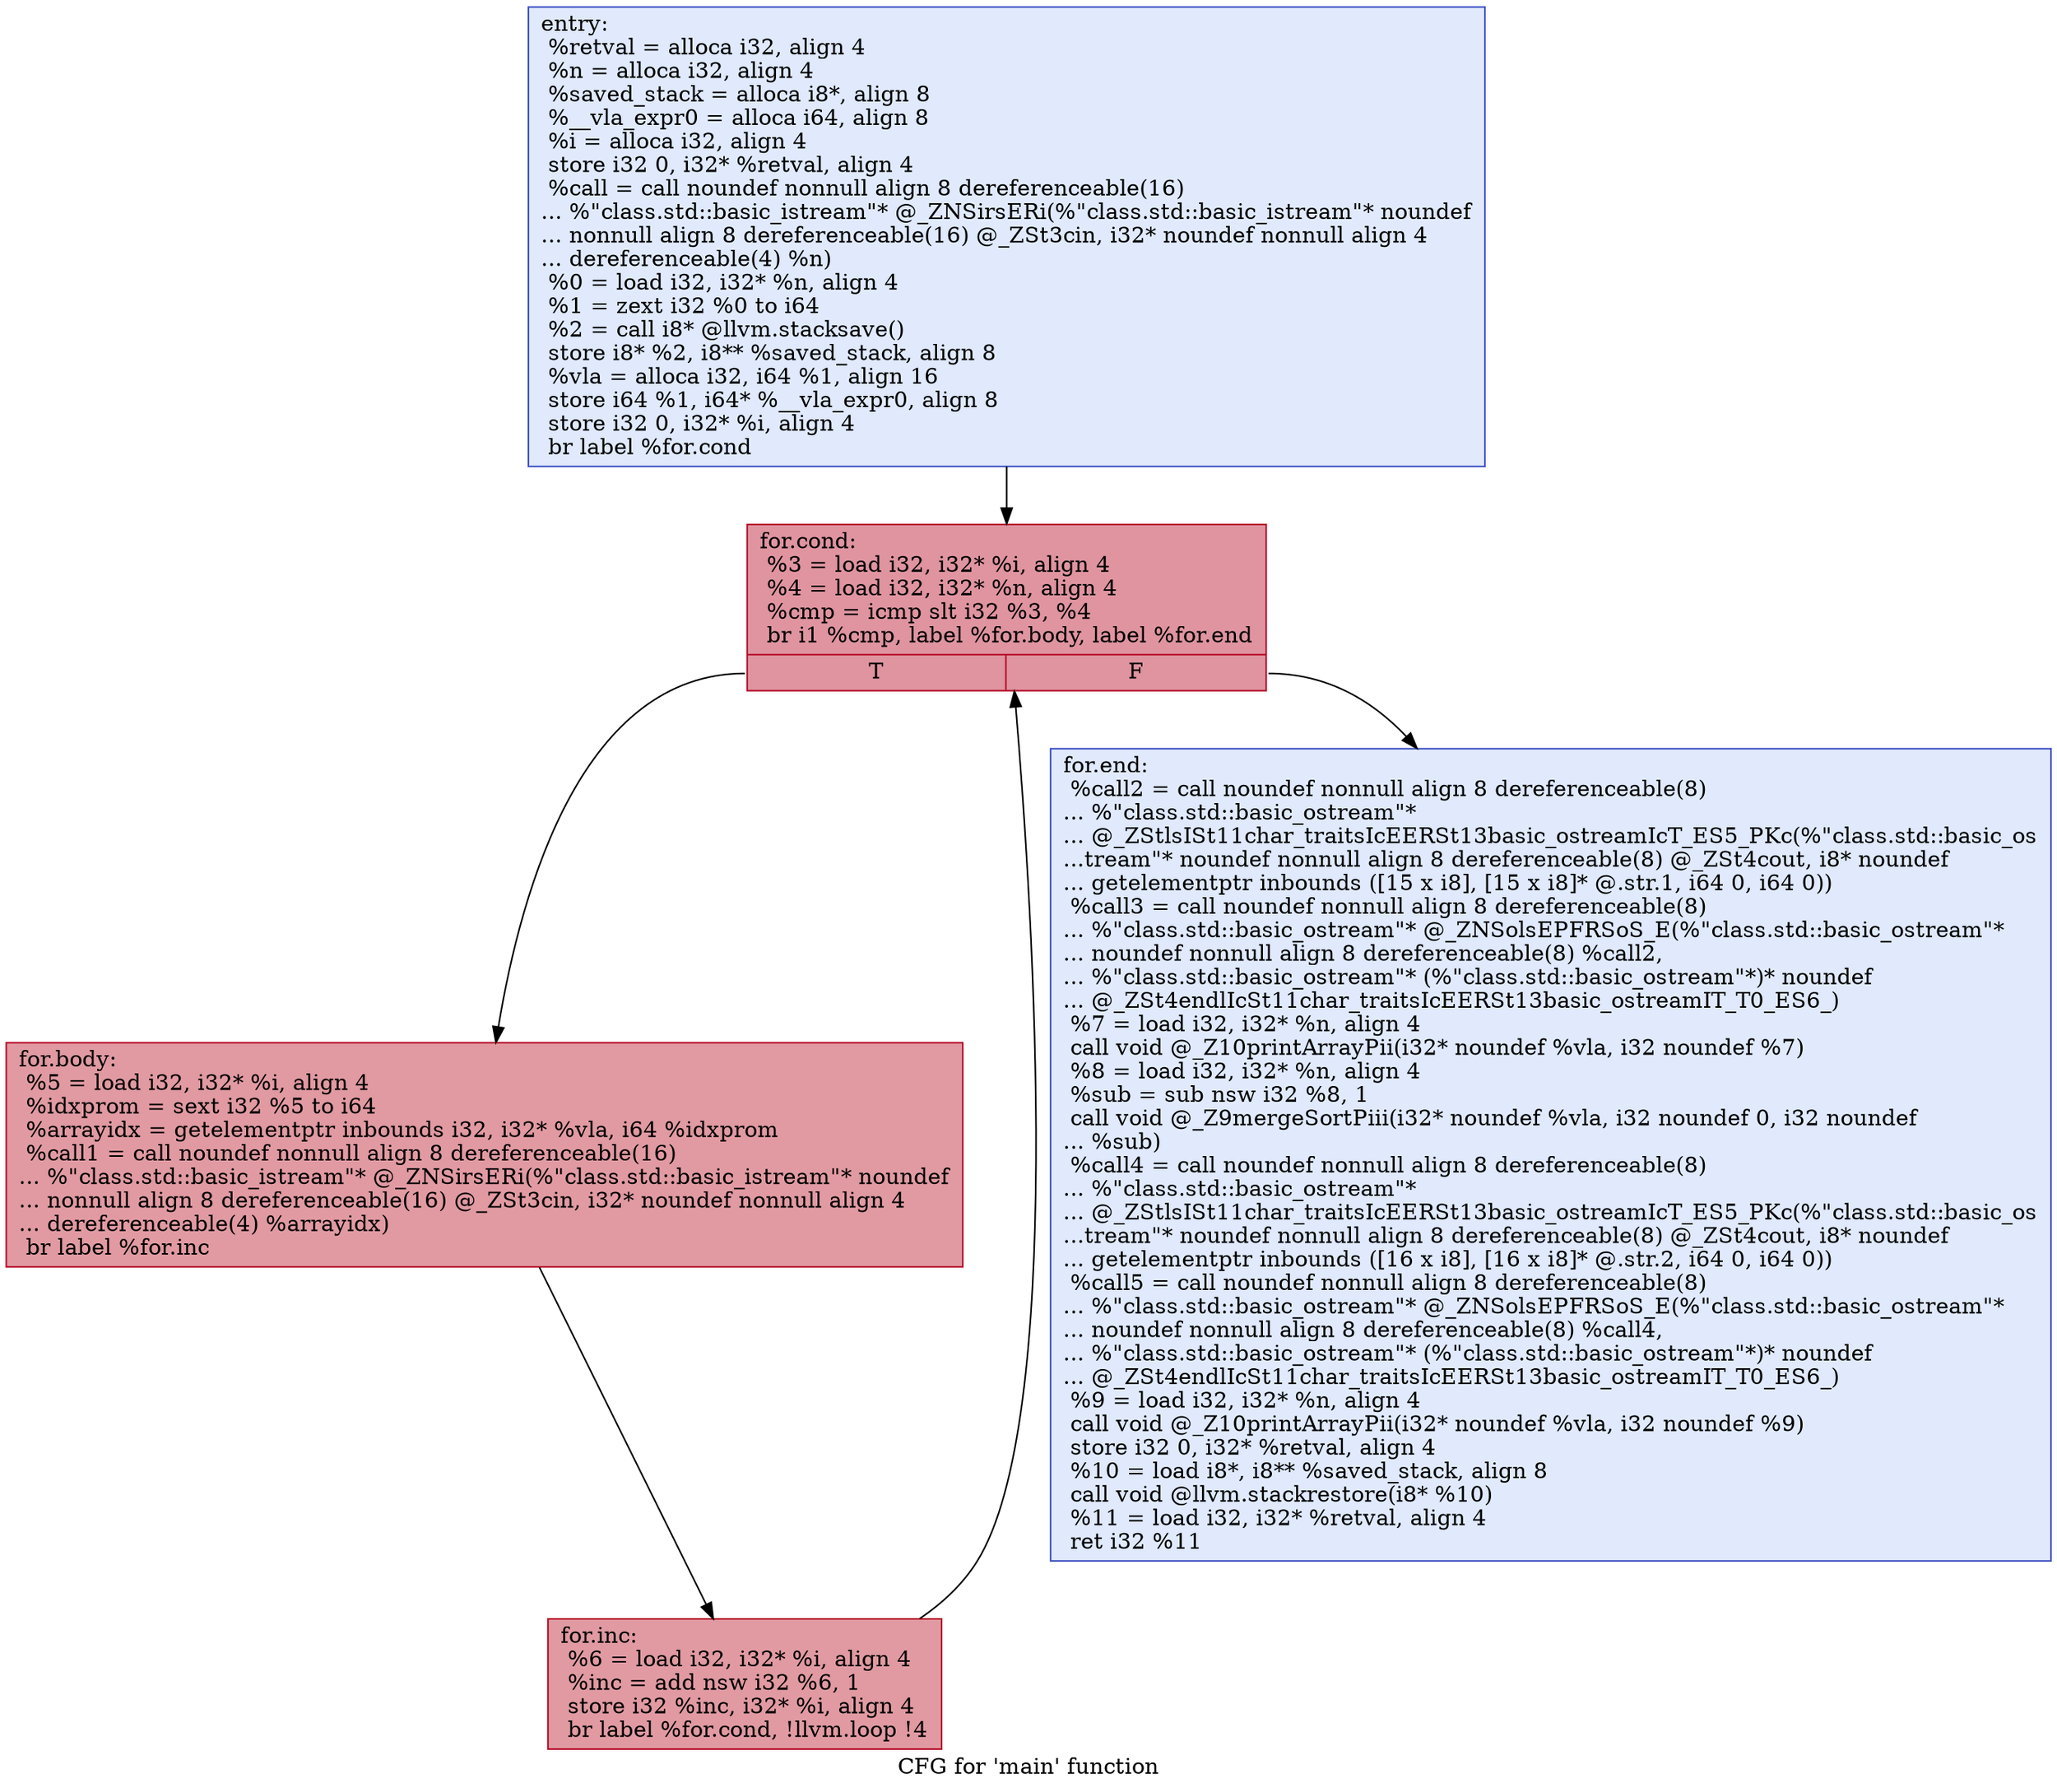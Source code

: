 digraph "CFG for 'main' function" {
	label="CFG for 'main' function";

	Node0x56090b3abbb0 [shape=record,color="#3d50c3ff", style=filled, fillcolor="#b9d0f970",label="{entry:\l  %retval = alloca i32, align 4\l  %n = alloca i32, align 4\l  %saved_stack = alloca i8*, align 8\l  %__vla_expr0 = alloca i64, align 8\l  %i = alloca i32, align 4\l  store i32 0, i32* %retval, align 4\l  %call = call noundef nonnull align 8 dereferenceable(16)\l... %\"class.std::basic_istream\"* @_ZNSirsERi(%\"class.std::basic_istream\"* noundef\l... nonnull align 8 dereferenceable(16) @_ZSt3cin, i32* noundef nonnull align 4\l... dereferenceable(4) %n)\l  %0 = load i32, i32* %n, align 4\l  %1 = zext i32 %0 to i64\l  %2 = call i8* @llvm.stacksave()\l  store i8* %2, i8** %saved_stack, align 8\l  %vla = alloca i32, i64 %1, align 16\l  store i64 %1, i64* %__vla_expr0, align 8\l  store i32 0, i32* %i, align 4\l  br label %for.cond\l}"];
	Node0x56090b3abbb0 -> Node0x56090b3ac7d0;
	Node0x56090b3ac7d0 [shape=record,color="#b70d28ff", style=filled, fillcolor="#b70d2870",label="{for.cond:                                         \l  %3 = load i32, i32* %i, align 4\l  %4 = load i32, i32* %n, align 4\l  %cmp = icmp slt i32 %3, %4\l  br i1 %cmp, label %for.body, label %for.end\l|{<s0>T|<s1>F}}"];
	Node0x56090b3ac7d0:s0 -> Node0x56090b3acae0;
	Node0x56090b3ac7d0:s1 -> Node0x56090b3acb30;
	Node0x56090b3acae0 [shape=record,color="#b70d28ff", style=filled, fillcolor="#bb1b2c70",label="{for.body:                                         \l  %5 = load i32, i32* %i, align 4\l  %idxprom = sext i32 %5 to i64\l  %arrayidx = getelementptr inbounds i32, i32* %vla, i64 %idxprom\l  %call1 = call noundef nonnull align 8 dereferenceable(16)\l... %\"class.std::basic_istream\"* @_ZNSirsERi(%\"class.std::basic_istream\"* noundef\l... nonnull align 8 dereferenceable(16) @_ZSt3cin, i32* noundef nonnull align 4\l... dereferenceable(4) %arrayidx)\l  br label %for.inc\l}"];
	Node0x56090b3acae0 -> Node0x56090b3ad170;
	Node0x56090b3ad170 [shape=record,color="#b70d28ff", style=filled, fillcolor="#bb1b2c70",label="{for.inc:                                          \l  %6 = load i32, i32* %i, align 4\l  %inc = add nsw i32 %6, 1\l  store i32 %inc, i32* %i, align 4\l  br label %for.cond, !llvm.loop !4\l}"];
	Node0x56090b3ad170 -> Node0x56090b3ac7d0;
	Node0x56090b3acb30 [shape=record,color="#3d50c3ff", style=filled, fillcolor="#b9d0f970",label="{for.end:                                          \l  %call2 = call noundef nonnull align 8 dereferenceable(8)\l... %\"class.std::basic_ostream\"*\l... @_ZStlsISt11char_traitsIcEERSt13basic_ostreamIcT_ES5_PKc(%\"class.std::basic_os\l...tream\"* noundef nonnull align 8 dereferenceable(8) @_ZSt4cout, i8* noundef\l... getelementptr inbounds ([15 x i8], [15 x i8]* @.str.1, i64 0, i64 0))\l  %call3 = call noundef nonnull align 8 dereferenceable(8)\l... %\"class.std::basic_ostream\"* @_ZNSolsEPFRSoS_E(%\"class.std::basic_ostream\"*\l... noundef nonnull align 8 dereferenceable(8) %call2,\l... %\"class.std::basic_ostream\"* (%\"class.std::basic_ostream\"*)* noundef\l... @_ZSt4endlIcSt11char_traitsIcEERSt13basic_ostreamIT_T0_ES6_)\l  %7 = load i32, i32* %n, align 4\l  call void @_Z10printArrayPii(i32* noundef %vla, i32 noundef %7)\l  %8 = load i32, i32* %n, align 4\l  %sub = sub nsw i32 %8, 1\l  call void @_Z9mergeSortPiii(i32* noundef %vla, i32 noundef 0, i32 noundef\l... %sub)\l  %call4 = call noundef nonnull align 8 dereferenceable(8)\l... %\"class.std::basic_ostream\"*\l... @_ZStlsISt11char_traitsIcEERSt13basic_ostreamIcT_ES5_PKc(%\"class.std::basic_os\l...tream\"* noundef nonnull align 8 dereferenceable(8) @_ZSt4cout, i8* noundef\l... getelementptr inbounds ([16 x i8], [16 x i8]* @.str.2, i64 0, i64 0))\l  %call5 = call noundef nonnull align 8 dereferenceable(8)\l... %\"class.std::basic_ostream\"* @_ZNSolsEPFRSoS_E(%\"class.std::basic_ostream\"*\l... noundef nonnull align 8 dereferenceable(8) %call4,\l... %\"class.std::basic_ostream\"* (%\"class.std::basic_ostream\"*)* noundef\l... @_ZSt4endlIcSt11char_traitsIcEERSt13basic_ostreamIT_T0_ES6_)\l  %9 = load i32, i32* %n, align 4\l  call void @_Z10printArrayPii(i32* noundef %vla, i32 noundef %9)\l  store i32 0, i32* %retval, align 4\l  %10 = load i8*, i8** %saved_stack, align 8\l  call void @llvm.stackrestore(i8* %10)\l  %11 = load i32, i32* %retval, align 4\l  ret i32 %11\l}"];
}

